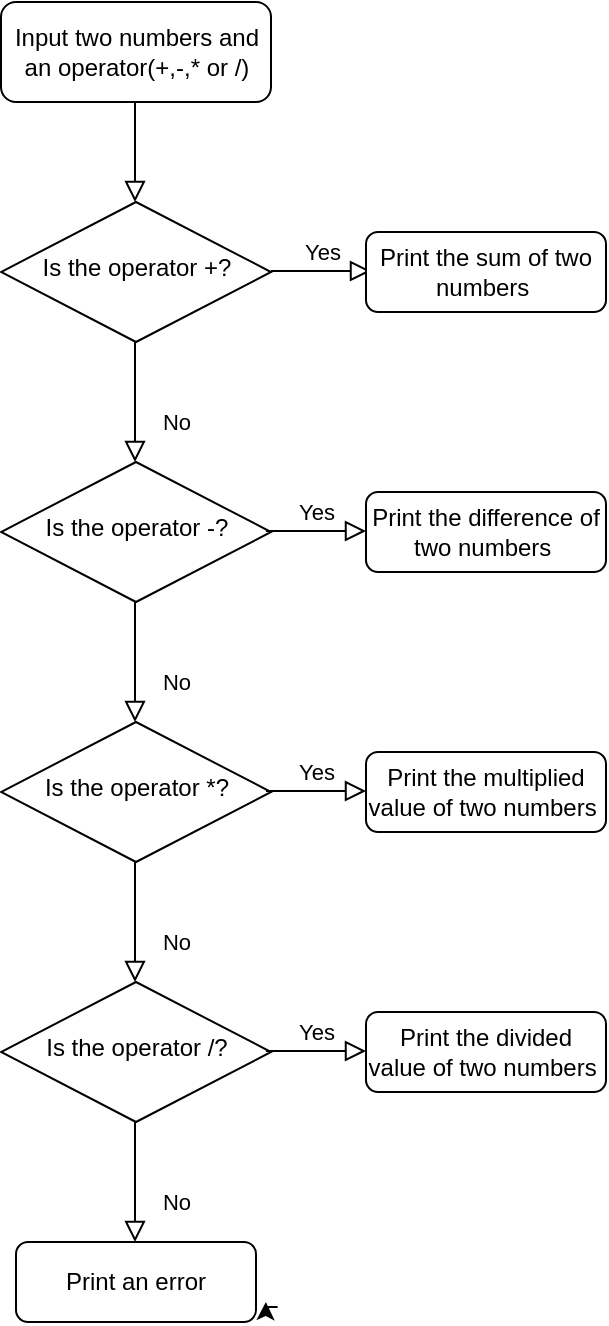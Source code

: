 <mxfile version="20.5.1" type="device"><diagram id="C5RBs43oDa-KdzZeNtuy" name="Page-1"><mxGraphModel dx="751" dy="1077" grid="1" gridSize="10" guides="1" tooltips="1" connect="1" arrows="1" fold="1" page="1" pageScale="1" pageWidth="827" pageHeight="1169" math="0" shadow="0"><root><mxCell id="WIyWlLk6GJQsqaUBKTNV-0"/><mxCell id="WIyWlLk6GJQsqaUBKTNV-1" parent="WIyWlLk6GJQsqaUBKTNV-0"/><mxCell id="FRsAhQme9epHv4bwJSdR-1" value="" style="rounded=0;html=1;jettySize=auto;orthogonalLoop=1;fontSize=11;endArrow=block;endFill=0;endSize=8;strokeWidth=1;shadow=0;labelBackgroundColor=none;edgeStyle=orthogonalEdgeStyle;" edge="1" parent="WIyWlLk6GJQsqaUBKTNV-1"><mxGeometry relative="1" as="geometry"><mxPoint x="374.5" y="110" as="sourcePoint"/><mxPoint x="374.5" y="160" as="targetPoint"/></mxGeometry></mxCell><mxCell id="FRsAhQme9epHv4bwJSdR-3" value="Is the operator +?" style="rhombus;whiteSpace=wrap;html=1;shadow=0;fontFamily=Helvetica;fontSize=12;align=center;strokeWidth=1;spacing=6;spacingTop=-4;" vertex="1" parent="WIyWlLk6GJQsqaUBKTNV-1"><mxGeometry x="307.5" y="160" width="135" height="70" as="geometry"/></mxCell><mxCell id="FRsAhQme9epHv4bwJSdR-4" value="Yes" style="edgeStyle=orthogonalEdgeStyle;rounded=0;html=1;jettySize=auto;orthogonalLoop=1;fontSize=11;endArrow=block;endFill=0;endSize=8;strokeWidth=1;shadow=0;labelBackgroundColor=none;" edge="1" parent="WIyWlLk6GJQsqaUBKTNV-1"><mxGeometry y="10" relative="1" as="geometry"><mxPoint as="offset"/><mxPoint x="442.5" y="194.5" as="sourcePoint"/><mxPoint x="492.5" y="194.5" as="targetPoint"/></mxGeometry></mxCell><mxCell id="FRsAhQme9epHv4bwJSdR-6" value="Print the sum of two numbers&amp;nbsp;" style="rounded=1;whiteSpace=wrap;html=1;fontSize=12;glass=0;strokeWidth=1;shadow=0;" vertex="1" parent="WIyWlLk6GJQsqaUBKTNV-1"><mxGeometry x="490" y="175" width="120" height="40" as="geometry"/></mxCell><mxCell id="FRsAhQme9epHv4bwJSdR-7" value="Is the operator -?" style="rhombus;whiteSpace=wrap;html=1;shadow=0;fontFamily=Helvetica;fontSize=12;align=center;strokeWidth=1;spacing=6;spacingTop=-4;" vertex="1" parent="WIyWlLk6GJQsqaUBKTNV-1"><mxGeometry x="307.5" y="290" width="135" height="70" as="geometry"/></mxCell><mxCell id="FRsAhQme9epHv4bwJSdR-9" value="No" style="rounded=0;html=1;jettySize=auto;orthogonalLoop=1;fontSize=11;endArrow=block;endFill=0;endSize=8;strokeWidth=1;shadow=0;labelBackgroundColor=none;edgeStyle=orthogonalEdgeStyle;" edge="1" parent="WIyWlLk6GJQsqaUBKTNV-1"><mxGeometry x="0.333" y="20" relative="1" as="geometry"><mxPoint as="offset"/><mxPoint x="374.5" y="230" as="sourcePoint"/><mxPoint x="374.5" y="290" as="targetPoint"/></mxGeometry></mxCell><mxCell id="FRsAhQme9epHv4bwJSdR-10" value="Yes" style="edgeStyle=orthogonalEdgeStyle;rounded=0;html=1;jettySize=auto;orthogonalLoop=1;fontSize=11;endArrow=block;endFill=0;endSize=8;strokeWidth=1;shadow=0;labelBackgroundColor=none;" edge="1" parent="WIyWlLk6GJQsqaUBKTNV-1"><mxGeometry y="10" relative="1" as="geometry"><mxPoint as="offset"/><mxPoint x="440" y="324.5" as="sourcePoint"/><mxPoint x="490" y="324.5" as="targetPoint"/></mxGeometry></mxCell><mxCell id="FRsAhQme9epHv4bwJSdR-11" value="Print the difference of two numbers&amp;nbsp;" style="rounded=1;whiteSpace=wrap;html=1;fontSize=12;glass=0;strokeWidth=1;shadow=0;" vertex="1" parent="WIyWlLk6GJQsqaUBKTNV-1"><mxGeometry x="490" y="305" width="120" height="40" as="geometry"/></mxCell><mxCell id="FRsAhQme9epHv4bwJSdR-12" value="Is the operator *?" style="rhombus;whiteSpace=wrap;html=1;shadow=0;fontFamily=Helvetica;fontSize=12;align=center;strokeWidth=1;spacing=6;spacingTop=-4;" vertex="1" parent="WIyWlLk6GJQsqaUBKTNV-1"><mxGeometry x="307.5" y="420" width="135" height="70" as="geometry"/></mxCell><mxCell id="FRsAhQme9epHv4bwJSdR-13" value="No" style="rounded=0;html=1;jettySize=auto;orthogonalLoop=1;fontSize=11;endArrow=block;endFill=0;endSize=8;strokeWidth=1;shadow=0;labelBackgroundColor=none;edgeStyle=orthogonalEdgeStyle;" edge="1" parent="WIyWlLk6GJQsqaUBKTNV-1"><mxGeometry x="0.333" y="20" relative="1" as="geometry"><mxPoint as="offset"/><mxPoint x="374.5" y="360" as="sourcePoint"/><mxPoint x="374.5" y="420" as="targetPoint"/></mxGeometry></mxCell><mxCell id="FRsAhQme9epHv4bwJSdR-15" value="Is the operator /?" style="rhombus;whiteSpace=wrap;html=1;shadow=0;fontFamily=Helvetica;fontSize=12;align=center;strokeWidth=1;spacing=6;spacingTop=-4;" vertex="1" parent="WIyWlLk6GJQsqaUBKTNV-1"><mxGeometry x="307.5" y="550" width="135" height="70" as="geometry"/></mxCell><mxCell id="FRsAhQme9epHv4bwJSdR-16" value="No" style="rounded=0;html=1;jettySize=auto;orthogonalLoop=1;fontSize=11;endArrow=block;endFill=0;endSize=8;strokeWidth=1;shadow=0;labelBackgroundColor=none;edgeStyle=orthogonalEdgeStyle;" edge="1" parent="WIyWlLk6GJQsqaUBKTNV-1"><mxGeometry x="0.333" y="20" relative="1" as="geometry"><mxPoint as="offset"/><mxPoint x="374.5" y="490" as="sourcePoint"/><mxPoint x="374.5" y="550" as="targetPoint"/></mxGeometry></mxCell><mxCell id="FRsAhQme9epHv4bwJSdR-18" value="Yes" style="edgeStyle=orthogonalEdgeStyle;rounded=0;html=1;jettySize=auto;orthogonalLoop=1;fontSize=11;endArrow=block;endFill=0;endSize=8;strokeWidth=1;shadow=0;labelBackgroundColor=none;" edge="1" parent="WIyWlLk6GJQsqaUBKTNV-1"><mxGeometry y="10" relative="1" as="geometry"><mxPoint as="offset"/><mxPoint x="440" y="454.5" as="sourcePoint"/><mxPoint x="490" y="454.5" as="targetPoint"/></mxGeometry></mxCell><mxCell id="FRsAhQme9epHv4bwJSdR-19" value="Print the multiplied value of two numbers&amp;nbsp;" style="rounded=1;whiteSpace=wrap;html=1;fontSize=12;glass=0;strokeWidth=1;shadow=0;" vertex="1" parent="WIyWlLk6GJQsqaUBKTNV-1"><mxGeometry x="490" y="435" width="120" height="40" as="geometry"/></mxCell><mxCell id="FRsAhQme9epHv4bwJSdR-20" value="Yes" style="edgeStyle=orthogonalEdgeStyle;rounded=0;html=1;jettySize=auto;orthogonalLoop=1;fontSize=11;endArrow=block;endFill=0;endSize=8;strokeWidth=1;shadow=0;labelBackgroundColor=none;" edge="1" parent="WIyWlLk6GJQsqaUBKTNV-1"><mxGeometry y="10" relative="1" as="geometry"><mxPoint as="offset"/><mxPoint x="440" y="584.5" as="sourcePoint"/><mxPoint x="490" y="584.5" as="targetPoint"/></mxGeometry></mxCell><mxCell id="FRsAhQme9epHv4bwJSdR-21" value="Print the divided value of two numbers&amp;nbsp;" style="rounded=1;whiteSpace=wrap;html=1;fontSize=12;glass=0;strokeWidth=1;shadow=0;" vertex="1" parent="WIyWlLk6GJQsqaUBKTNV-1"><mxGeometry x="490" y="565" width="120" height="40" as="geometry"/></mxCell><mxCell id="FRsAhQme9epHv4bwJSdR-26" style="edgeStyle=orthogonalEdgeStyle;rounded=0;orthogonalLoop=1;jettySize=auto;html=1;exitX=1;exitY=0.75;exitDx=0;exitDy=0;entryX=0.882;entryY=0.667;entryDx=0;entryDy=0;entryPerimeter=0;" edge="1" parent="WIyWlLk6GJQsqaUBKTNV-1"><mxGeometry relative="1" as="geometry"><mxPoint x="445.833" y="712.5" as="sourcePoint"/><mxPoint x="439.94" y="710.02" as="targetPoint"/></mxGeometry></mxCell><mxCell id="FRsAhQme9epHv4bwJSdR-28" value="Input two numbers and an operator(+,-,* or /)" style="rounded=1;whiteSpace=wrap;html=1;fontSize=12;glass=0;strokeWidth=1;shadow=0;" vertex="1" parent="WIyWlLk6GJQsqaUBKTNV-1"><mxGeometry x="307.5" y="60" width="135" height="50" as="geometry"/></mxCell><mxCell id="FRsAhQme9epHv4bwJSdR-29" value="No" style="rounded=0;html=1;jettySize=auto;orthogonalLoop=1;fontSize=11;endArrow=block;endFill=0;endSize=8;strokeWidth=1;shadow=0;labelBackgroundColor=none;edgeStyle=orthogonalEdgeStyle;" edge="1" parent="WIyWlLk6GJQsqaUBKTNV-1"><mxGeometry x="0.333" y="20" relative="1" as="geometry"><mxPoint as="offset"/><mxPoint x="374.5" y="620" as="sourcePoint"/><mxPoint x="374.5" y="680" as="targetPoint"/></mxGeometry></mxCell><mxCell id="FRsAhQme9epHv4bwJSdR-30" value="Print an error" style="rounded=1;whiteSpace=wrap;html=1;fontSize=12;glass=0;strokeWidth=1;shadow=0;" vertex="1" parent="WIyWlLk6GJQsqaUBKTNV-1"><mxGeometry x="315" y="680" width="120" height="40" as="geometry"/></mxCell></root></mxGraphModel></diagram></mxfile>